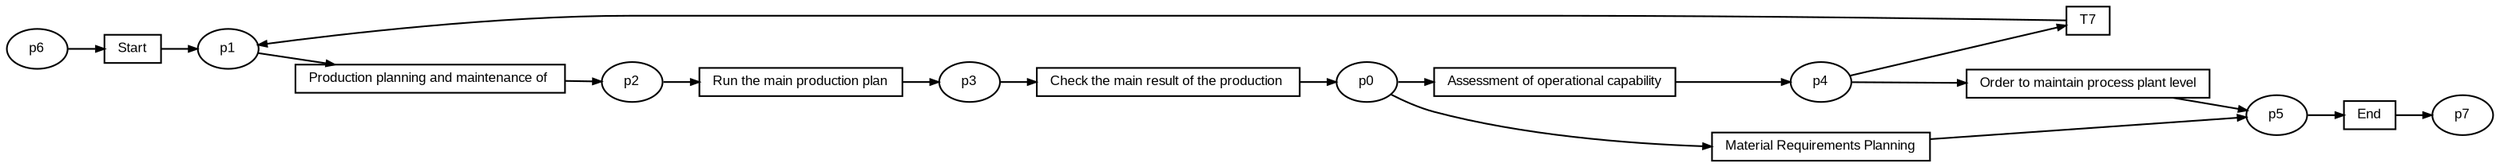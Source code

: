 digraph G {ranksep=".3"; fontsize="8"; remincross=true; margin="0.0,0.0"; fontname="Arial";rankdir="LR"; 
edge [arrowsize="0.5"];
node [height=".2",width=".2",fontname="Arial",fontsize="8"];
t0 [shape="box",label="Start"];
t1 [shape="box",label="Production planning and maintenance of "];
t2 [shape="box",label="Run the main production plan"];
t3 [shape="box",label="Check the main result of the production "];
t4 [shape="box",label="Assessment of operational capability"];
t5 [shape="box",label="Material Requirements Planning"];
t6 [shape="box",label="Order to maintain process plant level"];
t7 [shape="box",label="T7"];
t8 [shape="box",label="End"];
p0 [shape="oval",label="p0"];
p1 [shape="oval",label="p1"];
p2 [shape="oval",label="p2"];
p3 [shape="oval",label="p3"];
p4 [shape="oval",label="p4"];
p5 [shape="oval",label="p5"];
p6 [shape="oval",label="p6"];
p7 [shape="oval",label="p7"];
p2 -> t2[label=""];
p4 -> t6[label=""];
p0 -> t4[label=""];
t1 -> p2[label=""];
p5 -> t8[label=""];
p6 -> t0[label=""];
p0 -> t5[label=""];
p1 -> t1[label=""];
t5 -> p5[label=""];
t6 -> p5[label=""];
t7 -> p1[label=""];
t8 -> p7[label=""];
p4 -> t7[label=""];
t2 -> p3[label=""];
t0 -> p1[label=""];
t3 -> p0[label=""];
p3 -> t3[label=""];
t4 -> p4[label=""];
}
